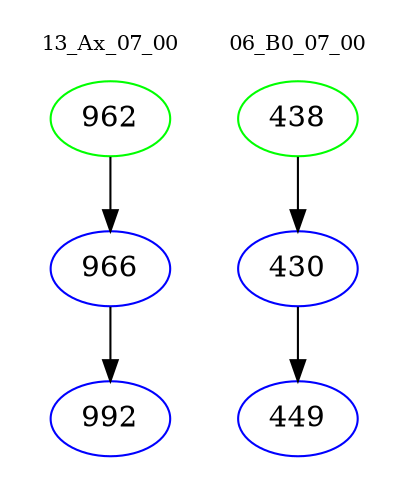 digraph{
subgraph cluster_0 {
color = white
label = "13_Ax_07_00";
fontsize=10;
T0_962 [label="962", color="green"]
T0_962 -> T0_966 [color="black"]
T0_966 [label="966", color="blue"]
T0_966 -> T0_992 [color="black"]
T0_992 [label="992", color="blue"]
}
subgraph cluster_1 {
color = white
label = "06_B0_07_00";
fontsize=10;
T1_438 [label="438", color="green"]
T1_438 -> T1_430 [color="black"]
T1_430 [label="430", color="blue"]
T1_430 -> T1_449 [color="black"]
T1_449 [label="449", color="blue"]
}
}
